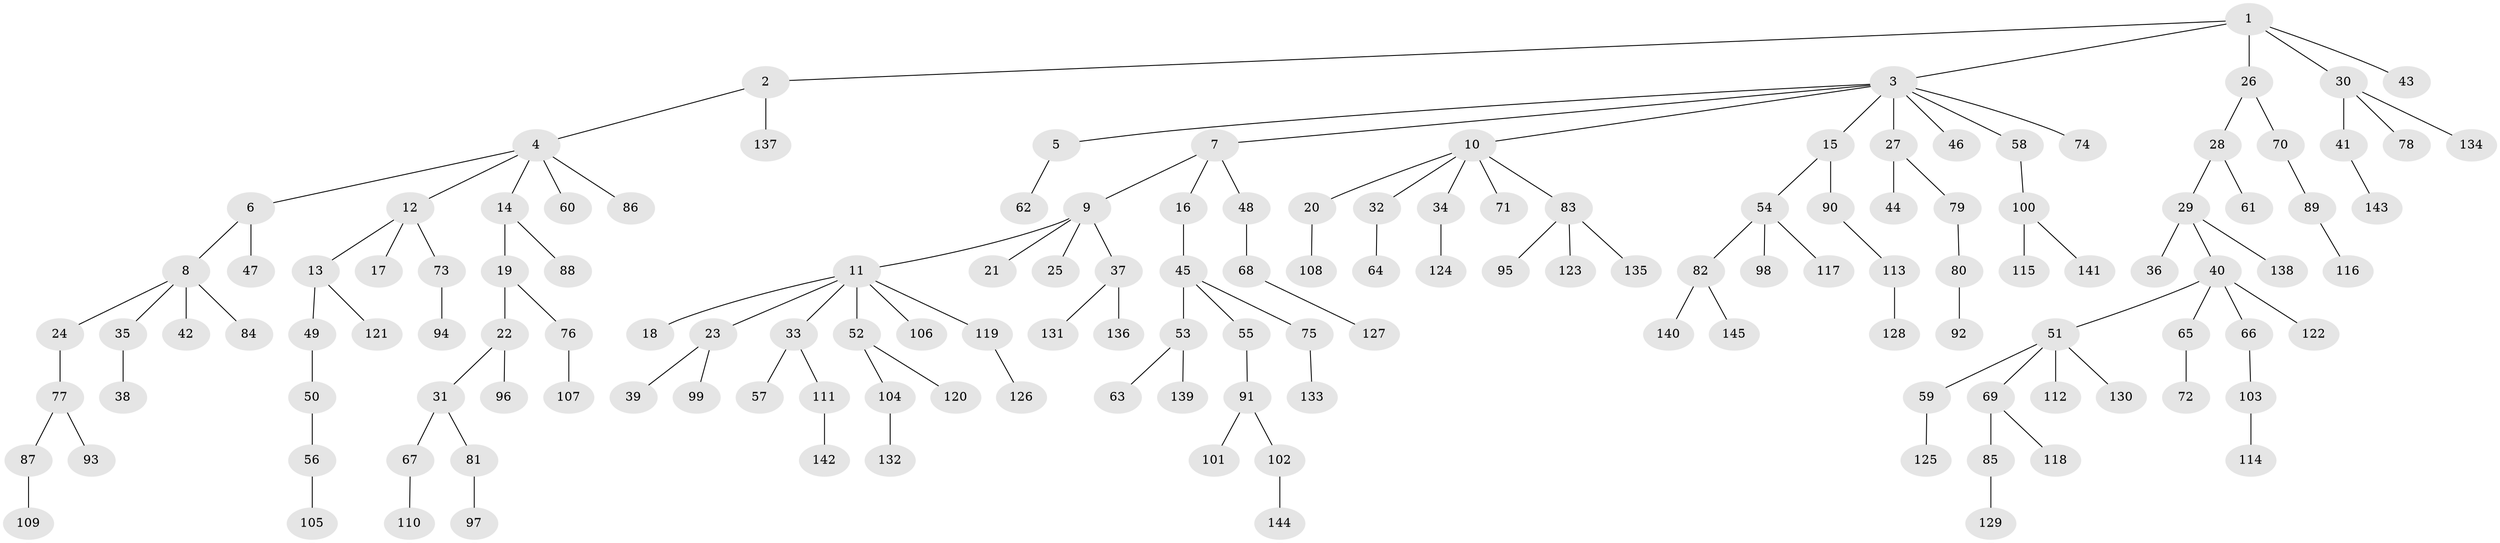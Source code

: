 // Generated by graph-tools (version 1.1) at 2025/36/03/09/25 02:36:59]
// undirected, 145 vertices, 144 edges
graph export_dot {
graph [start="1"]
  node [color=gray90,style=filled];
  1;
  2;
  3;
  4;
  5;
  6;
  7;
  8;
  9;
  10;
  11;
  12;
  13;
  14;
  15;
  16;
  17;
  18;
  19;
  20;
  21;
  22;
  23;
  24;
  25;
  26;
  27;
  28;
  29;
  30;
  31;
  32;
  33;
  34;
  35;
  36;
  37;
  38;
  39;
  40;
  41;
  42;
  43;
  44;
  45;
  46;
  47;
  48;
  49;
  50;
  51;
  52;
  53;
  54;
  55;
  56;
  57;
  58;
  59;
  60;
  61;
  62;
  63;
  64;
  65;
  66;
  67;
  68;
  69;
  70;
  71;
  72;
  73;
  74;
  75;
  76;
  77;
  78;
  79;
  80;
  81;
  82;
  83;
  84;
  85;
  86;
  87;
  88;
  89;
  90;
  91;
  92;
  93;
  94;
  95;
  96;
  97;
  98;
  99;
  100;
  101;
  102;
  103;
  104;
  105;
  106;
  107;
  108;
  109;
  110;
  111;
  112;
  113;
  114;
  115;
  116;
  117;
  118;
  119;
  120;
  121;
  122;
  123;
  124;
  125;
  126;
  127;
  128;
  129;
  130;
  131;
  132;
  133;
  134;
  135;
  136;
  137;
  138;
  139;
  140;
  141;
  142;
  143;
  144;
  145;
  1 -- 2;
  1 -- 3;
  1 -- 26;
  1 -- 30;
  1 -- 43;
  2 -- 4;
  2 -- 137;
  3 -- 5;
  3 -- 7;
  3 -- 10;
  3 -- 15;
  3 -- 27;
  3 -- 46;
  3 -- 58;
  3 -- 74;
  4 -- 6;
  4 -- 12;
  4 -- 14;
  4 -- 60;
  4 -- 86;
  5 -- 62;
  6 -- 8;
  6 -- 47;
  7 -- 9;
  7 -- 16;
  7 -- 48;
  8 -- 24;
  8 -- 35;
  8 -- 42;
  8 -- 84;
  9 -- 11;
  9 -- 21;
  9 -- 25;
  9 -- 37;
  10 -- 20;
  10 -- 32;
  10 -- 34;
  10 -- 71;
  10 -- 83;
  11 -- 18;
  11 -- 23;
  11 -- 33;
  11 -- 52;
  11 -- 106;
  11 -- 119;
  12 -- 13;
  12 -- 17;
  12 -- 73;
  13 -- 49;
  13 -- 121;
  14 -- 19;
  14 -- 88;
  15 -- 54;
  15 -- 90;
  16 -- 45;
  19 -- 22;
  19 -- 76;
  20 -- 108;
  22 -- 31;
  22 -- 96;
  23 -- 39;
  23 -- 99;
  24 -- 77;
  26 -- 28;
  26 -- 70;
  27 -- 44;
  27 -- 79;
  28 -- 29;
  28 -- 61;
  29 -- 36;
  29 -- 40;
  29 -- 138;
  30 -- 41;
  30 -- 78;
  30 -- 134;
  31 -- 67;
  31 -- 81;
  32 -- 64;
  33 -- 57;
  33 -- 111;
  34 -- 124;
  35 -- 38;
  37 -- 131;
  37 -- 136;
  40 -- 51;
  40 -- 65;
  40 -- 66;
  40 -- 122;
  41 -- 143;
  45 -- 53;
  45 -- 55;
  45 -- 75;
  48 -- 68;
  49 -- 50;
  50 -- 56;
  51 -- 59;
  51 -- 69;
  51 -- 112;
  51 -- 130;
  52 -- 104;
  52 -- 120;
  53 -- 63;
  53 -- 139;
  54 -- 82;
  54 -- 98;
  54 -- 117;
  55 -- 91;
  56 -- 105;
  58 -- 100;
  59 -- 125;
  65 -- 72;
  66 -- 103;
  67 -- 110;
  68 -- 127;
  69 -- 85;
  69 -- 118;
  70 -- 89;
  73 -- 94;
  75 -- 133;
  76 -- 107;
  77 -- 87;
  77 -- 93;
  79 -- 80;
  80 -- 92;
  81 -- 97;
  82 -- 140;
  82 -- 145;
  83 -- 95;
  83 -- 123;
  83 -- 135;
  85 -- 129;
  87 -- 109;
  89 -- 116;
  90 -- 113;
  91 -- 101;
  91 -- 102;
  100 -- 115;
  100 -- 141;
  102 -- 144;
  103 -- 114;
  104 -- 132;
  111 -- 142;
  113 -- 128;
  119 -- 126;
}
